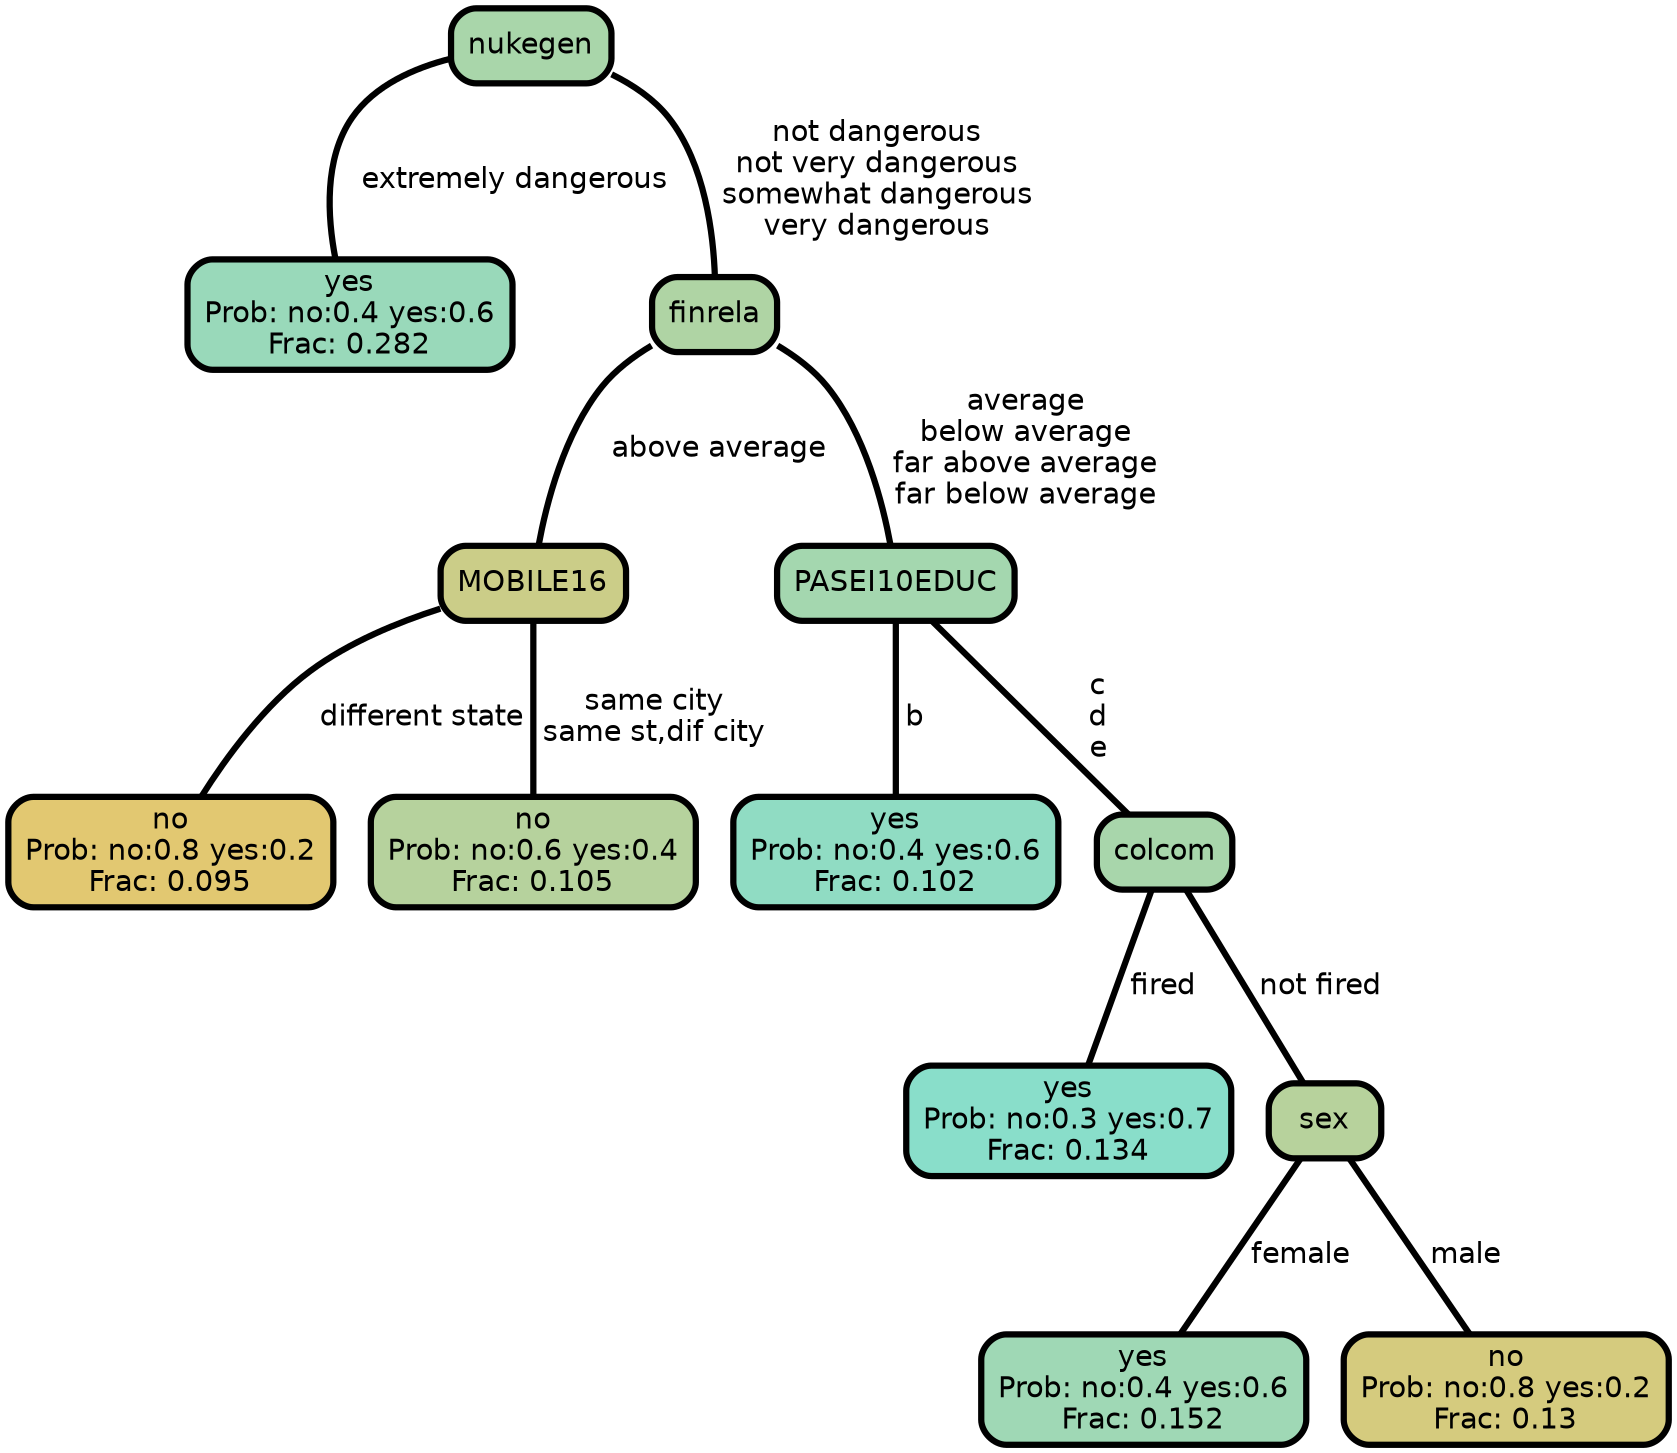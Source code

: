 graph Tree {
node [shape=box, style="filled, rounded",color="black",penwidth="3",fontcolor="black",                 fontname=helvetica] ;
graph [ranksep="0 equally", splines=straight,                 bgcolor=transparent, dpi=200] ;
edge [fontname=helvetica, color=black] ;
0 [label="yes
Prob: no:0.4 yes:0.6
Frac: 0.282", fillcolor="#99d9ba"] ;
1 [label="nukegen", fillcolor="#a9d6aa"] ;
2 [label="no
Prob: no:0.8 yes:0.2
Frac: 0.095", fillcolor="#e2c871"] ;
3 [label="MOBILE16", fillcolor="#cbcd88"] ;
4 [label="no
Prob: no:0.6 yes:0.4
Frac: 0.105", fillcolor="#b6d29d"] ;
5 [label="finrela", fillcolor="#afd4a4"] ;
6 [label="yes
Prob: no:0.4 yes:0.6
Frac: 0.102", fillcolor="#90dcc3"] ;
7 [label="PASEI10EDUC", fillcolor="#a4d7af"] ;
8 [label="yes
Prob: no:0.3 yes:0.7
Frac: 0.134", fillcolor="#89deca"] ;
9 [label="colcom", fillcolor="#a8d6ab"] ;
10 [label="yes
Prob: no:0.4 yes:0.6
Frac: 0.152", fillcolor="#9fd8b5"] ;
11 [label="sex", fillcolor="#b7d29c"] ;
12 [label="no
Prob: no:0.8 yes:0.2
Frac: 0.13", fillcolor="#d5cb7e"] ;
1 -- 0 [label=" extremely dangerous",penwidth=3] ;
1 -- 5 [label=" not dangerous\n not very dangerous\n somewhat dangerous\n very dangerous",penwidth=3] ;
3 -- 2 [label=" different state",penwidth=3] ;
3 -- 4 [label=" same city\n same st,dif city",penwidth=3] ;
5 -- 3 [label=" above average",penwidth=3] ;
5 -- 7 [label=" average\n below average\n far above average\n far below average",penwidth=3] ;
7 -- 6 [label=" b",penwidth=3] ;
7 -- 9 [label=" c\n d\n e",penwidth=3] ;
9 -- 8 [label=" fired",penwidth=3] ;
9 -- 11 [label=" not fired",penwidth=3] ;
11 -- 10 [label=" female",penwidth=3] ;
11 -- 12 [label=" male",penwidth=3] ;
{rank = same;}}